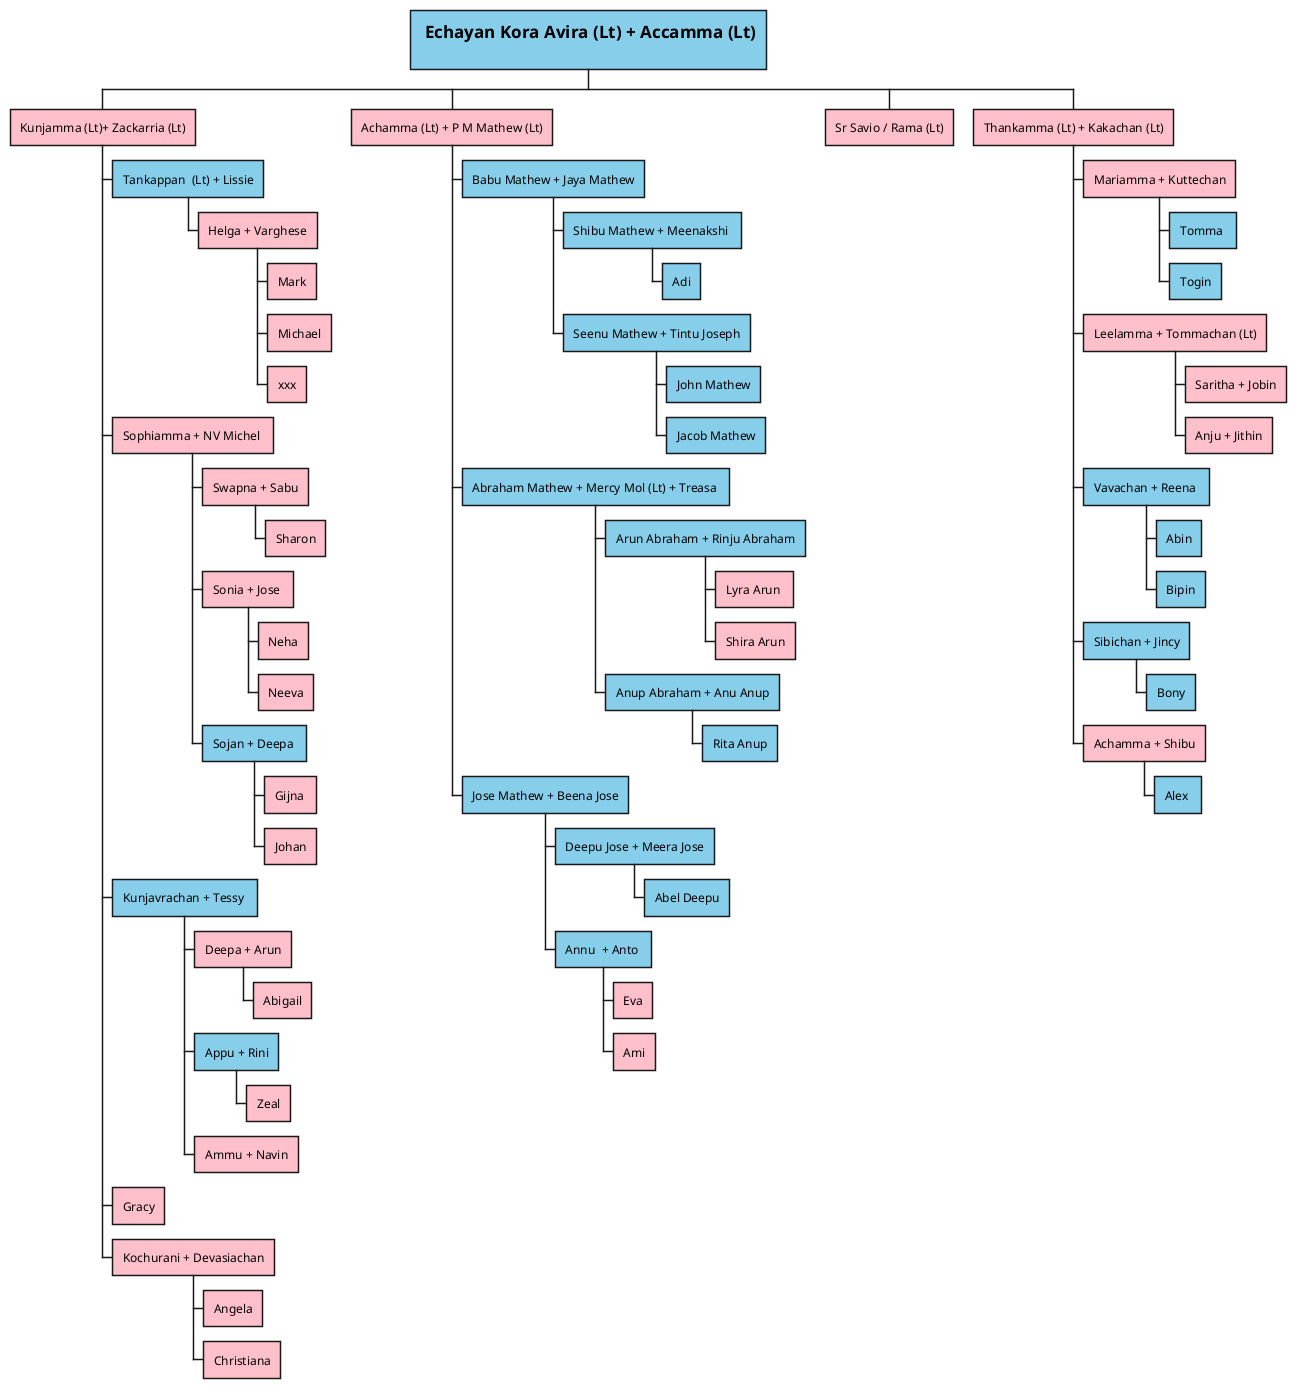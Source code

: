 @startwbs
*[#SkyBlue]:== <size:15> Echayan Kora Avira (Lt) + Accamma (Lt)</size>
;
**[#pink] Kunjamma (Lt)+ Zackarria (Lt)
***[#SkyBlue]  Tankappan  (Lt) + Lissie
****[#pink]  Helga + Varghese
*****[#pink]  Mark
*****[#pink]  Michael
*****[#pink]  xxx
***[#pink]  Sophiamma + NV Michel 
****[#pink]  Swapna + Sabu
*****[#pink]  Sharon
****[#pink]  Sonia + Jose 
*****[#pink]  Neha
*****[#pink]  Neeva
****[#SkyBlue]  Sojan + Deepa 
*****[#pink]  Gijna 
*****[#pink]  Johan
***[#SkyBlue]  Kunjavrachan + Tessy 
****[#pink]  Deepa + Arun
*****[#pink]  Abigail
****[#SkyBlue]  Appu + Rini
*****[#pink]  Zeal
****[#pink]  Ammu + Navin
***[#pink]  Gracy
***[#pink]  Kochurani + Devasiachan
****[#pink]  Angela
****[#pink]  Christiana
**[#pink]  Achamma (Lt) + P M Mathew (Lt)
***[#SkyBlue] Babu Mathew + Jaya Mathew
****[#SkyBlue] Shibu Mathew + Meenakshi 
*****[#SkyBlue] Adi
****[#SkyBlue] Seenu Mathew + Tintu Joseph
*****[#SkyBlue] John Mathew
*****[#SkyBlue] Jacob Mathew
***[#SkyBlue] Abraham Mathew + Mercy Mol (Lt) + Treasa 
****[#SkyBlue] Arun Abraham + Rinju Abraham
*****[#pink] Lyra Arun 
*****[#pink] Shira Arun
****[#SkyBlue] Anup Abraham + Anu Anup
*****[#SkyBlue] Rita Anup
***[#SkyBlue] Jose Mathew + Beena Jose
****[#SkyBlue] Deepu Jose + Meera Jose
*****[#SkyBlue] Abel Deepu
****[#SkyBlue] Annu  + Anto 
*****[#pink] Eva
*****[#pink] Ami
**[#pink] Sr Savio / Rama (Lt)
**[#pink] Thankamma (Lt) + Kakachan (Lt)
***[#pink] Mariamma + Kuttechan
****[#SkyBlue] Tomma 
****[#SkyBlue] Togin
***[#pink] Leelamma + Tommachan (Lt)
****[#pink] Saritha + Jobin
****[#pink] Anju + Jithin
***[#SkyBlue] Vavachan + Reena 
****[#SkyBlue] Abin
****[#SkyBlue] Bipin
***[#SkyBlue] Sibichan + Jincy
****[#SkyBlue] Bony
***[#pink] Achamma + Shibu
****[#SkyBlue] Alex 
@endwbs